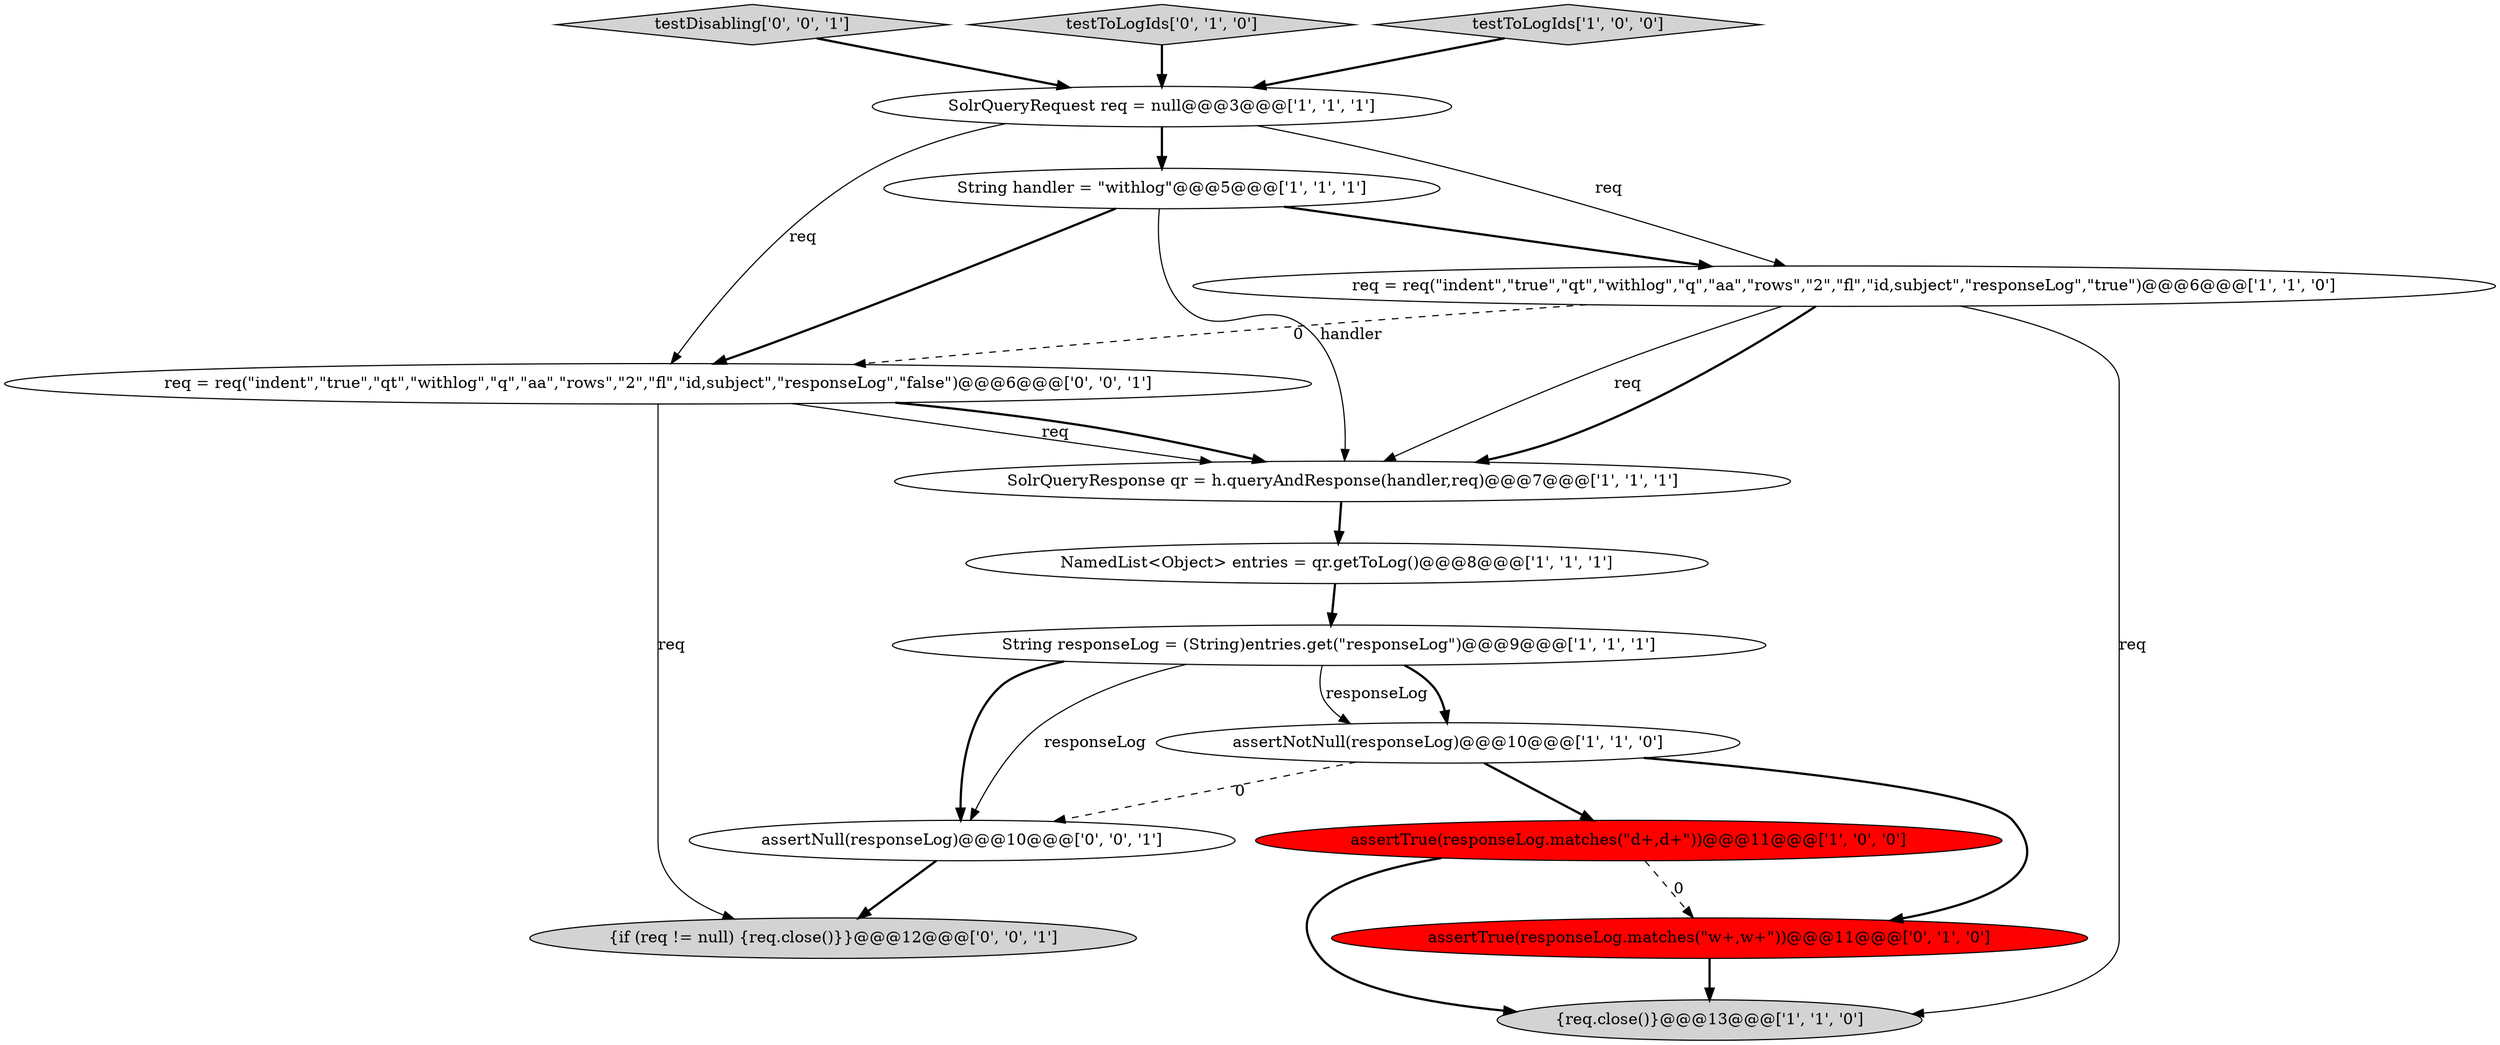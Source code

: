 digraph {
12 [style = filled, label = "testDisabling['0', '0', '1']", fillcolor = lightgray, shape = diamond image = "AAA0AAABBB3BBB"];
15 [style = filled, label = "{if (req != null) {req.close()}}@@@12@@@['0', '0', '1']", fillcolor = lightgray, shape = ellipse image = "AAA0AAABBB3BBB"];
6 [style = filled, label = "NamedList<Object> entries = qr.getToLog()@@@8@@@['1', '1', '1']", fillcolor = white, shape = ellipse image = "AAA0AAABBB1BBB"];
10 [style = filled, label = "testToLogIds['0', '1', '0']", fillcolor = lightgray, shape = diamond image = "AAA0AAABBB2BBB"];
7 [style = filled, label = "String responseLog = (String)entries.get(\"responseLog\")@@@9@@@['1', '1', '1']", fillcolor = white, shape = ellipse image = "AAA0AAABBB1BBB"];
5 [style = filled, label = "String handler = \"withlog\"@@@5@@@['1', '1', '1']", fillcolor = white, shape = ellipse image = "AAA0AAABBB1BBB"];
0 [style = filled, label = "SolrQueryRequest req = null@@@3@@@['1', '1', '1']", fillcolor = white, shape = ellipse image = "AAA0AAABBB1BBB"];
11 [style = filled, label = "assertTrue(responseLog.matches(\"\w+,\w+\"))@@@11@@@['0', '1', '0']", fillcolor = red, shape = ellipse image = "AAA1AAABBB2BBB"];
13 [style = filled, label = "req = req(\"indent\",\"true\",\"qt\",\"withlog\",\"q\",\"aa\",\"rows\",\"2\",\"fl\",\"id,subject\",\"responseLog\",\"false\")@@@6@@@['0', '0', '1']", fillcolor = white, shape = ellipse image = "AAA0AAABBB3BBB"];
8 [style = filled, label = "{req.close()}@@@13@@@['1', '1', '0']", fillcolor = lightgray, shape = ellipse image = "AAA0AAABBB1BBB"];
14 [style = filled, label = "assertNull(responseLog)@@@10@@@['0', '0', '1']", fillcolor = white, shape = ellipse image = "AAA0AAABBB3BBB"];
3 [style = filled, label = "assertTrue(responseLog.matches(\"\d+,\d+\"))@@@11@@@['1', '0', '0']", fillcolor = red, shape = ellipse image = "AAA1AAABBB1BBB"];
1 [style = filled, label = "assertNotNull(responseLog)@@@10@@@['1', '1', '0']", fillcolor = white, shape = ellipse image = "AAA0AAABBB1BBB"];
4 [style = filled, label = "req = req(\"indent\",\"true\",\"qt\",\"withlog\",\"q\",\"aa\",\"rows\",\"2\",\"fl\",\"id,subject\",\"responseLog\",\"true\")@@@6@@@['1', '1', '0']", fillcolor = white, shape = ellipse image = "AAA0AAABBB1BBB"];
2 [style = filled, label = "testToLogIds['1', '0', '0']", fillcolor = lightgray, shape = diamond image = "AAA0AAABBB1BBB"];
9 [style = filled, label = "SolrQueryResponse qr = h.queryAndResponse(handler,req)@@@7@@@['1', '1', '1']", fillcolor = white, shape = ellipse image = "AAA0AAABBB1BBB"];
4->9 [style = bold, label=""];
7->1 [style = bold, label=""];
13->9 [style = solid, label="req"];
1->14 [style = dashed, label="0"];
0->13 [style = solid, label="req"];
1->3 [style = bold, label=""];
4->9 [style = solid, label="req"];
12->0 [style = bold, label=""];
1->11 [style = bold, label=""];
9->6 [style = bold, label=""];
7->14 [style = bold, label=""];
2->0 [style = bold, label=""];
13->15 [style = solid, label="req"];
7->14 [style = solid, label="responseLog"];
3->8 [style = bold, label=""];
5->13 [style = bold, label=""];
10->0 [style = bold, label=""];
5->4 [style = bold, label=""];
7->1 [style = solid, label="responseLog"];
11->8 [style = bold, label=""];
5->9 [style = solid, label="handler"];
14->15 [style = bold, label=""];
13->9 [style = bold, label=""];
0->4 [style = solid, label="req"];
6->7 [style = bold, label=""];
4->13 [style = dashed, label="0"];
3->11 [style = dashed, label="0"];
0->5 [style = bold, label=""];
4->8 [style = solid, label="req"];
}
